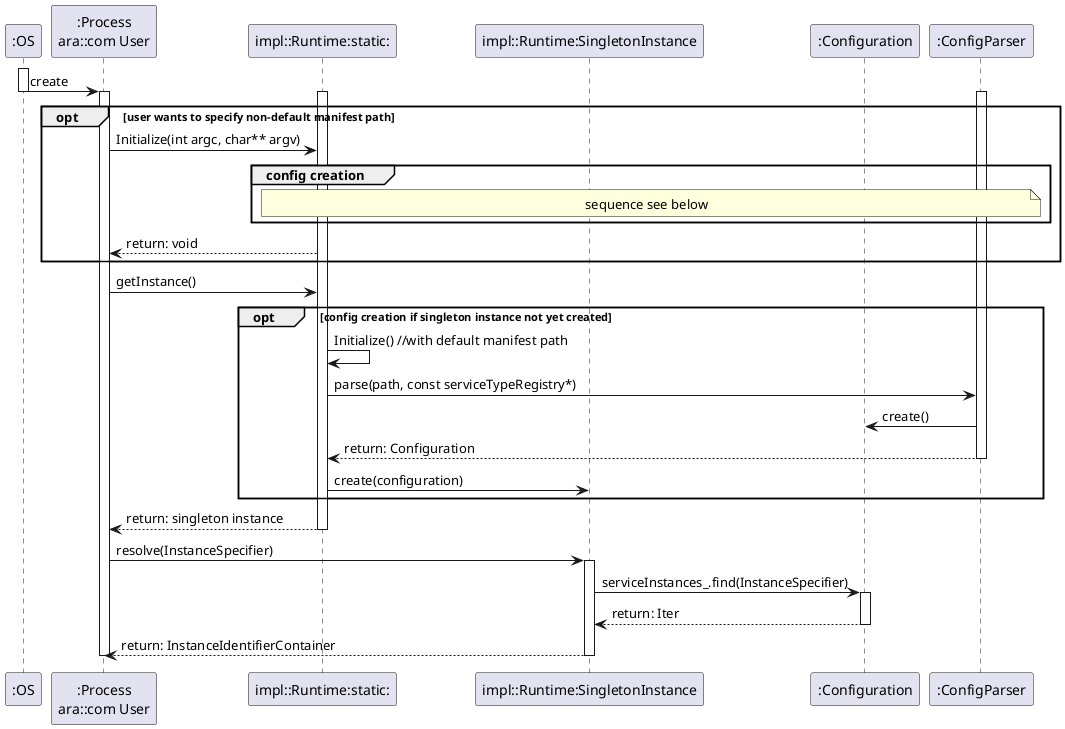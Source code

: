 @startuml
'!include ../puml-theme-score.puml

participant ":OS" as OS
participant ":Process\nara::com User" as Process
participant "impl::Runtime:static:" as Runtime
participant "impl::Runtime:SingletonInstance" as RuntimeInstance
participant ":Configuration" as Configuration
participant ":ConfigParser" as ConfigParser

activate OS
OS -> Process : create
deactivate OS

activate Process
activate Runtime
activate ConfigParser

opt user wants to specify non-default manifest path
    Process -> Runtime : Initialize(int argc, char** argv)
    
    group config creation
        note over Runtime, ConfigParser: sequence see below
    end group
    
    Runtime --> Process : return: void
end opt

Process -> Runtime : getInstance()

opt config creation if singleton instance not yet created
    Runtime -> Runtime : Initialize() //with default manifest path
    Runtime -> ConfigParser : parse(path, const serviceTypeRegistry*)
    ConfigParser -> Configuration : create()

    
    ConfigParser --> Runtime : return: Configuration
    deactivate ConfigParser
    
    Runtime -> RuntimeInstance : create(configuration)
end opt

Runtime --> Process : return: singleton instance
deactivate Runtime

Process -> RuntimeInstance : resolve(InstanceSpecifier)
activate RuntimeInstance
RuntimeInstance -> Configuration : serviceInstances_.find(InstanceSpecifier)
activate Configuration
Configuration --> RuntimeInstance : return: Iter
deactivate Configuration

RuntimeInstance --> Process : return: InstanceIdentifierContainer
deactivate RuntimeInstance
deactivate Process

@enduml